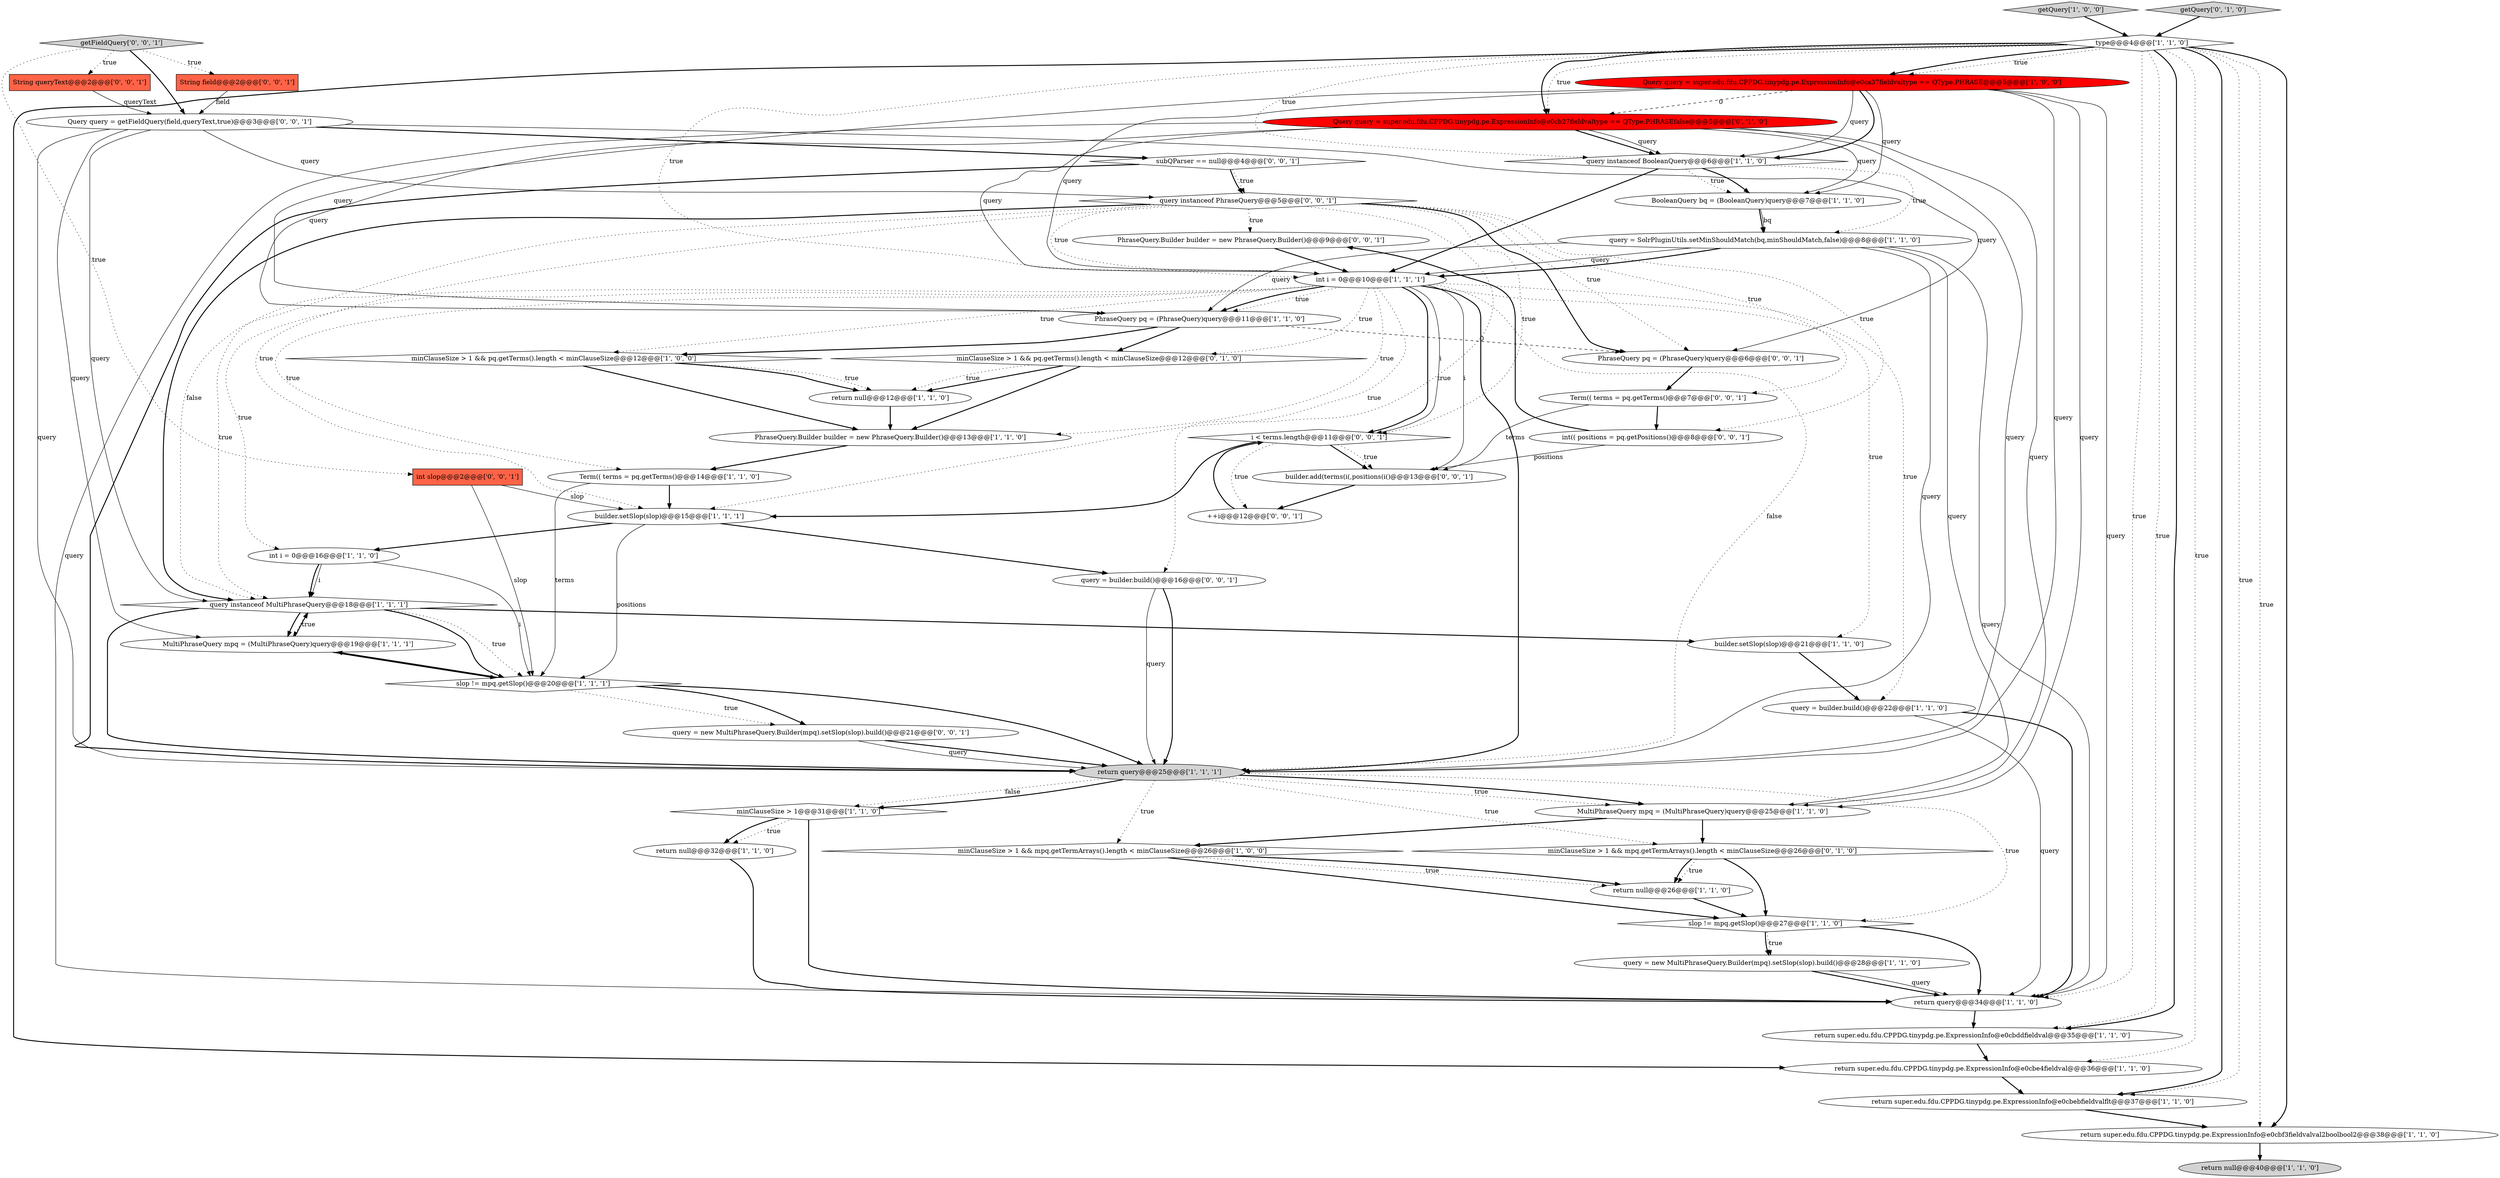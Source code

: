 digraph {
51 [style = filled, label = "getFieldQuery['0', '0', '1']", fillcolor = lightgray, shape = diamond image = "AAA0AAABBB3BBB"];
13 [style = filled, label = "return super.edu.fdu.CPPDG.tinypdg.pe.ExpressionInfo@e0cbf3fieldvalval2boolbool2@@@38@@@['1', '1', '0']", fillcolor = white, shape = ellipse image = "AAA0AAABBB1BBB"];
35 [style = filled, label = "minClauseSize > 1 && mpq.getTermArrays().length < minClauseSize@@@26@@@['0', '1', '0']", fillcolor = white, shape = diamond image = "AAA0AAABBB2BBB"];
27 [style = filled, label = "PhraseQuery.Builder builder = new PhraseQuery.Builder()@@@13@@@['1', '1', '0']", fillcolor = white, shape = ellipse image = "AAA0AAABBB1BBB"];
33 [style = filled, label = "minClauseSize > 1 && pq.getTerms().length < minClauseSize@@@12@@@['0', '1', '0']", fillcolor = white, shape = diamond image = "AAA0AAABBB2BBB"];
6 [style = filled, label = "return query@@@25@@@['1', '1', '1']", fillcolor = lightgray, shape = ellipse image = "AAA0AAABBB1BBB"];
37 [style = filled, label = "PhraseQuery.Builder builder = new PhraseQuery.Builder()@@@9@@@['0', '0', '1']", fillcolor = white, shape = ellipse image = "AAA0AAABBB3BBB"];
18 [style = filled, label = "MultiPhraseQuery mpq = (MultiPhraseQuery)query@@@25@@@['1', '1', '0']", fillcolor = white, shape = ellipse image = "AAA0AAABBB1BBB"];
40 [style = filled, label = "query = builder.build()@@@16@@@['0', '0', '1']", fillcolor = white, shape = ellipse image = "AAA0AAABBB3BBB"];
41 [style = filled, label = "String field@@@2@@@['0', '0', '1']", fillcolor = tomato, shape = box image = "AAA0AAABBB3BBB"];
1 [style = filled, label = "return query@@@34@@@['1', '1', '0']", fillcolor = white, shape = ellipse image = "AAA0AAABBB1BBB"];
9 [style = filled, label = "minClauseSize > 1@@@31@@@['1', '1', '0']", fillcolor = white, shape = diamond image = "AAA0AAABBB1BBB"];
10 [style = filled, label = "query = SolrPluginUtils.setMinShouldMatch(bq,minShouldMatch,false)@@@8@@@['1', '1', '0']", fillcolor = white, shape = ellipse image = "AAA0AAABBB1BBB"];
49 [style = filled, label = "i < terms.length@@@11@@@['0', '0', '1']", fillcolor = white, shape = diamond image = "AAA0AAABBB3BBB"];
19 [style = filled, label = "builder.setSlop(slop)@@@21@@@['1', '1', '0']", fillcolor = white, shape = ellipse image = "AAA0AAABBB1BBB"];
3 [style = filled, label = "return super.edu.fdu.CPPDG.tinypdg.pe.ExpressionInfo@e0cbddfieldval@@@35@@@['1', '1', '0']", fillcolor = white, shape = ellipse image = "AAA0AAABBB1BBB"];
20 [style = filled, label = "BooleanQuery bq = (BooleanQuery)query@@@7@@@['1', '1', '0']", fillcolor = white, shape = ellipse image = "AAA0AAABBB1BBB"];
50 [style = filled, label = "++i@@@12@@@['0', '0', '1']", fillcolor = white, shape = ellipse image = "AAA0AAABBB3BBB"];
11 [style = filled, label = "query instanceof MultiPhraseQuery@@@18@@@['1', '1', '1']", fillcolor = white, shape = diamond image = "AAA0AAABBB1BBB"];
23 [style = filled, label = "return null@@@12@@@['1', '1', '0']", fillcolor = white, shape = ellipse image = "AAA0AAABBB1BBB"];
29 [style = filled, label = "type@@@4@@@['1', '1', '0']", fillcolor = white, shape = diamond image = "AAA0AAABBB1BBB"];
21 [style = filled, label = "int i = 0@@@16@@@['1', '1', '0']", fillcolor = white, shape = ellipse image = "AAA0AAABBB1BBB"];
4 [style = filled, label = "query = new MultiPhraseQuery.Builder(mpq).setSlop(slop).build()@@@28@@@['1', '1', '0']", fillcolor = white, shape = ellipse image = "AAA0AAABBB1BBB"];
43 [style = filled, label = "query instanceof PhraseQuery@@@5@@@['0', '0', '1']", fillcolor = white, shape = diamond image = "AAA0AAABBB3BBB"];
45 [style = filled, label = "builder.add(terms(i(,positions(i()@@@13@@@['0', '0', '1']", fillcolor = white, shape = ellipse image = "AAA0AAABBB3BBB"];
12 [style = filled, label = "minClauseSize > 1 && mpq.getTermArrays().length < minClauseSize@@@26@@@['1', '0', '0']", fillcolor = white, shape = diamond image = "AAA0AAABBB1BBB"];
15 [style = filled, label = "return super.edu.fdu.CPPDG.tinypdg.pe.ExpressionInfo@e0cbebfieldvalflt@@@37@@@['1', '1', '0']", fillcolor = white, shape = ellipse image = "AAA0AAABBB1BBB"];
16 [style = filled, label = "getQuery['1', '0', '0']", fillcolor = lightgray, shape = diamond image = "AAA0AAABBB1BBB"];
7 [style = filled, label = "MultiPhraseQuery mpq = (MultiPhraseQuery)query@@@19@@@['1', '1', '1']", fillcolor = white, shape = ellipse image = "AAA0AAABBB1BBB"];
24 [style = filled, label = "builder.setSlop(slop)@@@15@@@['1', '1', '1']", fillcolor = white, shape = ellipse image = "AAA0AAABBB1BBB"];
30 [style = filled, label = "query = builder.build()@@@22@@@['1', '1', '0']", fillcolor = white, shape = ellipse image = "AAA0AAABBB1BBB"];
31 [style = filled, label = "PhraseQuery pq = (PhraseQuery)query@@@11@@@['1', '1', '0']", fillcolor = white, shape = ellipse image = "AAA0AAABBB1BBB"];
32 [style = filled, label = "return null@@@26@@@['1', '1', '0']", fillcolor = white, shape = ellipse image = "AAA0AAABBB1BBB"];
5 [style = filled, label = "query instanceof BooleanQuery@@@6@@@['1', '1', '0']", fillcolor = white, shape = diamond image = "AAA0AAABBB1BBB"];
38 [style = filled, label = "int(( positions = pq.getPositions()@@@8@@@['0', '0', '1']", fillcolor = white, shape = ellipse image = "AAA0AAABBB3BBB"];
14 [style = filled, label = "slop != mpq.getSlop()@@@20@@@['1', '1', '1']", fillcolor = white, shape = diamond image = "AAA0AAABBB1BBB"];
48 [style = filled, label = "int slop@@@2@@@['0', '0', '1']", fillcolor = tomato, shape = box image = "AAA0AAABBB3BBB"];
47 [style = filled, label = "query = new MultiPhraseQuery.Builder(mpq).setSlop(slop).build()@@@21@@@['0', '0', '1']", fillcolor = white, shape = ellipse image = "AAA0AAABBB3BBB"];
44 [style = filled, label = "Query query = getFieldQuery(field,queryText,true)@@@3@@@['0', '0', '1']", fillcolor = white, shape = ellipse image = "AAA0AAABBB3BBB"];
17 [style = filled, label = "minClauseSize > 1 && pq.getTerms().length < minClauseSize@@@12@@@['1', '0', '0']", fillcolor = white, shape = diamond image = "AAA0AAABBB1BBB"];
28 [style = filled, label = "return null@@@40@@@['1', '1', '0']", fillcolor = lightgray, shape = ellipse image = "AAA0AAABBB1BBB"];
22 [style = filled, label = "int i = 0@@@10@@@['1', '1', '1']", fillcolor = white, shape = ellipse image = "AAA0AAABBB1BBB"];
36 [style = filled, label = "Query query = super.edu.fdu.CPPDG.tinypdg.pe.ExpressionInfo@e0cb27fieldvaltype == QType.PHRASEfalse@@@5@@@['0', '1', '0']", fillcolor = red, shape = ellipse image = "AAA1AAABBB2BBB"];
39 [style = filled, label = "PhraseQuery pq = (PhraseQuery)query@@@6@@@['0', '0', '1']", fillcolor = white, shape = ellipse image = "AAA0AAABBB3BBB"];
0 [style = filled, label = "slop != mpq.getSlop()@@@27@@@['1', '1', '0']", fillcolor = white, shape = diamond image = "AAA0AAABBB1BBB"];
42 [style = filled, label = "Term(( terms = pq.getTerms()@@@7@@@['0', '0', '1']", fillcolor = white, shape = ellipse image = "AAA0AAABBB3BBB"];
46 [style = filled, label = "String queryText@@@2@@@['0', '0', '1']", fillcolor = tomato, shape = box image = "AAA0AAABBB3BBB"];
25 [style = filled, label = "Term(( terms = pq.getTerms()@@@14@@@['1', '1', '0']", fillcolor = white, shape = ellipse image = "AAA0AAABBB1BBB"];
8 [style = filled, label = "return null@@@32@@@['1', '1', '0']", fillcolor = white, shape = ellipse image = "AAA0AAABBB1BBB"];
26 [style = filled, label = "return super.edu.fdu.CPPDG.tinypdg.pe.ExpressionInfo@e0cbe4fieldval@@@36@@@['1', '1', '0']", fillcolor = white, shape = ellipse image = "AAA0AAABBB1BBB"];
52 [style = filled, label = "subQParser == null@@@4@@@['0', '0', '1']", fillcolor = white, shape = diamond image = "AAA0AAABBB3BBB"];
2 [style = filled, label = "Query query = super.edu.fdu.CPPDG.tinypdg.pe.ExpressionInfo@e0ca37fieldvaltype == QType.PHRASE@@@5@@@['1', '0', '0']", fillcolor = red, shape = ellipse image = "AAA1AAABBB1BBB"];
34 [style = filled, label = "getQuery['0', '1', '0']", fillcolor = lightgray, shape = diamond image = "AAA0AAABBB2BBB"];
46->44 [style = solid, label="queryText"];
29->15 [style = bold, label=""];
36->1 [style = solid, label="query"];
29->2 [style = dotted, label="true"];
22->31 [style = dotted, label="true"];
40->6 [style = bold, label=""];
5->20 [style = bold, label=""];
11->14 [style = bold, label=""];
48->14 [style = solid, label="slop"];
32->0 [style = bold, label=""];
29->5 [style = dotted, label="true"];
43->11 [style = dotted, label="false"];
51->48 [style = dotted, label="true"];
2->31 [style = solid, label="query"];
24->14 [style = solid, label="positions"];
40->6 [style = solid, label="query"];
2->5 [style = solid, label="query"];
29->26 [style = dotted, label="true"];
14->7 [style = bold, label=""];
38->45 [style = solid, label="positions"];
7->14 [style = bold, label=""];
8->1 [style = bold, label=""];
49->24 [style = bold, label=""];
14->47 [style = dotted, label="true"];
29->2 [style = bold, label=""];
6->18 [style = dotted, label="true"];
29->13 [style = dotted, label="true"];
41->44 [style = solid, label="field"];
2->36 [style = dashed, label="0"];
24->21 [style = bold, label=""];
10->22 [style = solid, label="query"];
10->6 [style = solid, label="query"];
26->15 [style = bold, label=""];
20->10 [style = solid, label="bq"];
18->35 [style = bold, label=""];
6->0 [style = dotted, label="true"];
17->27 [style = bold, label=""];
2->22 [style = solid, label="query"];
44->43 [style = solid, label="query"];
29->36 [style = dotted, label="true"];
27->25 [style = bold, label=""];
44->6 [style = solid, label="query"];
11->7 [style = dotted, label="true"];
29->36 [style = bold, label=""];
44->7 [style = solid, label="query"];
36->18 [style = solid, label="query"];
15->13 [style = bold, label=""];
7->11 [style = bold, label=""];
22->19 [style = dotted, label="true"];
47->6 [style = bold, label=""];
10->18 [style = solid, label="query"];
16->29 [style = bold, label=""];
11->14 [style = dotted, label="true"];
51->44 [style = bold, label=""];
18->12 [style = bold, label=""];
31->39 [style = dashed, label="0"];
22->33 [style = dotted, label="true"];
24->40 [style = bold, label=""];
36->22 [style = solid, label="query"];
22->24 [style = dotted, label="true"];
47->6 [style = solid, label="query"];
9->8 [style = bold, label=""];
2->6 [style = solid, label="query"];
33->27 [style = bold, label=""];
30->1 [style = solid, label="query"];
50->49 [style = bold, label=""];
17->23 [style = dotted, label="true"];
35->32 [style = dotted, label="true"];
22->49 [style = bold, label=""];
29->26 [style = bold, label=""];
9->8 [style = dotted, label="true"];
33->23 [style = bold, label=""];
43->11 [style = bold, label=""];
25->24 [style = bold, label=""];
35->0 [style = bold, label=""];
42->45 [style = solid, label="terms"];
12->32 [style = dotted, label="true"];
44->11 [style = solid, label="query"];
21->11 [style = bold, label=""];
38->37 [style = bold, label=""];
31->33 [style = bold, label=""];
36->31 [style = solid, label="query"];
43->49 [style = dotted, label="true"];
6->12 [style = dotted, label="true"];
25->14 [style = solid, label="terms"];
13->28 [style = bold, label=""];
9->1 [style = bold, label=""];
39->42 [style = bold, label=""];
5->22 [style = bold, label=""];
42->38 [style = bold, label=""];
14->6 [style = bold, label=""];
51->41 [style = dotted, label="true"];
22->6 [style = bold, label=""];
43->22 [style = dotted, label="true"];
22->21 [style = dotted, label="true"];
43->38 [style = dotted, label="true"];
34->29 [style = bold, label=""];
49->45 [style = bold, label=""];
29->1 [style = dotted, label="true"];
43->24 [style = dotted, label="true"];
5->10 [style = dotted, label="true"];
6->18 [style = bold, label=""];
22->25 [style = dotted, label="true"];
0->4 [style = dotted, label="true"];
36->20 [style = solid, label="query"];
1->3 [style = bold, label=""];
12->32 [style = bold, label=""];
3->26 [style = bold, label=""];
49->50 [style = dotted, label="true"];
35->32 [style = bold, label=""];
10->31 [style = solid, label="query"];
2->1 [style = solid, label="query"];
22->49 [style = solid, label="i"];
17->23 [style = bold, label=""];
49->45 [style = dotted, label="true"];
29->22 [style = dotted, label="true"];
52->43 [style = bold, label=""];
37->22 [style = bold, label=""];
22->45 [style = solid, label="i"];
21->14 [style = solid, label="i"];
0->1 [style = bold, label=""];
22->27 [style = dotted, label="true"];
52->6 [style = bold, label=""];
14->47 [style = bold, label=""];
43->40 [style = dotted, label="true"];
36->5 [style = bold, label=""];
4->1 [style = bold, label=""];
31->17 [style = bold, label=""];
43->39 [style = bold, label=""];
29->3 [style = dotted, label="true"];
4->1 [style = solid, label="query"];
2->5 [style = bold, label=""];
10->22 [style = bold, label=""];
30->1 [style = bold, label=""];
23->27 [style = bold, label=""];
2->20 [style = solid, label="query"];
52->43 [style = dotted, label="true"];
29->3 [style = bold, label=""];
11->6 [style = bold, label=""];
6->9 [style = dotted, label="false"];
22->31 [style = bold, label=""];
22->11 [style = dotted, label="true"];
43->42 [style = dotted, label="true"];
11->19 [style = bold, label=""];
29->15 [style = dotted, label="true"];
2->18 [style = solid, label="query"];
12->0 [style = bold, label=""];
20->10 [style = bold, label=""];
36->6 [style = solid, label="query"];
33->23 [style = dotted, label="true"];
43->37 [style = dotted, label="true"];
0->4 [style = bold, label=""];
45->50 [style = bold, label=""];
48->24 [style = solid, label="slop"];
44->52 [style = bold, label=""];
22->6 [style = dotted, label="false"];
6->35 [style = dotted, label="true"];
5->20 [style = dotted, label="true"];
22->17 [style = dotted, label="true"];
44->39 [style = solid, label="query"];
22->30 [style = dotted, label="true"];
6->9 [style = bold, label=""];
21->11 [style = solid, label="i"];
11->7 [style = bold, label=""];
51->46 [style = dotted, label="true"];
36->5 [style = solid, label="query"];
10->1 [style = solid, label="query"];
43->39 [style = dotted, label="true"];
19->30 [style = bold, label=""];
29->13 [style = bold, label=""];
}
